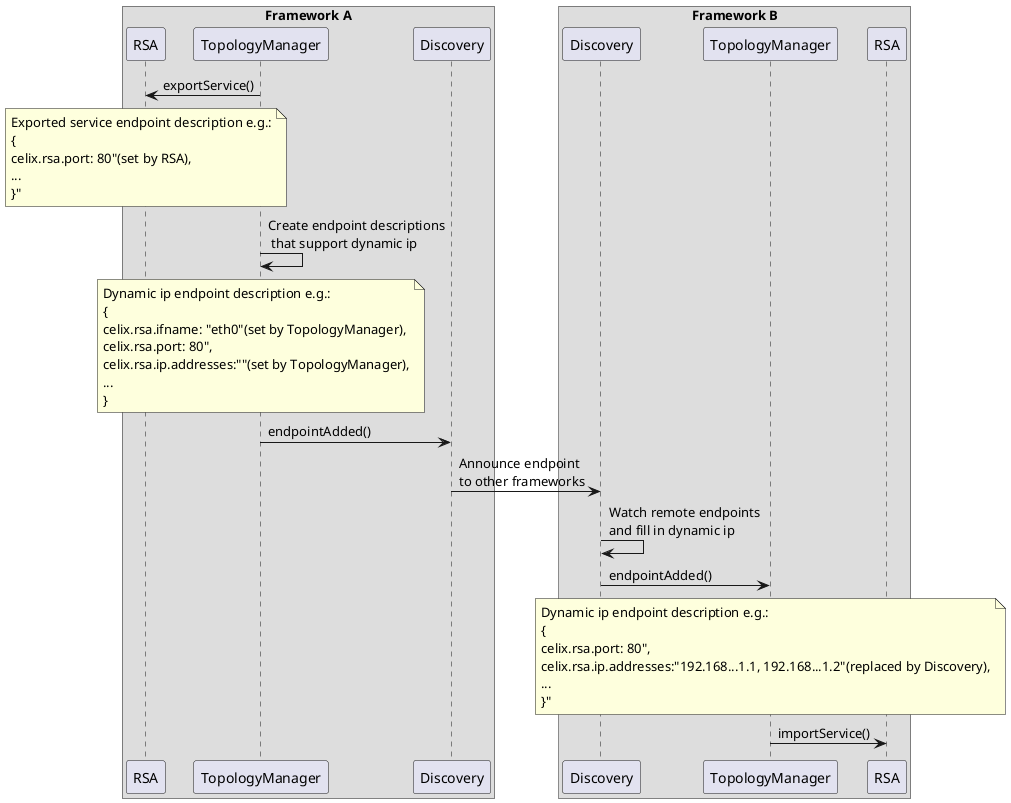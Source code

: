 Licensed to the Apache Software Foundation (ASF) under one or more
contributor license agreements.  See the NOTICE file distributed with
this work for additional information regarding copyright ownership.
The ASF licenses this file to You under the Apache License, Version 2.0
(the "License"); you may not use this file except in compliance with
the License.  You may obtain a copy of the License at

    http://www.apache.org/licenses/LICENSE-2.0

Unless required by applicable law or agreed to in writing, software
distributed under the License is distributed on an "AS IS" BASIS,
WITHOUT WARRANTIES OR CONDITIONS OF ANY KIND, either express or implied.
See the License for the specific language governing permissions and
limitations under the License.

@startuml
'https://plantuml.com/sequence-diagram

Box "Framework A"
participant "RSA" as RSA_A
participant "TopologyManager" as TM_A
participant "Discovery" as Discovery_A
end Box

Box "Framework B"
participant "Discovery" as Discovery_B
participant "TopologyManager" as TM_B
participant "RSA" as RSA_B
end Box

TM_A -> RSA_A: exportService()
note over RSA_A: Exported service endpoint description e.g.:\n{\ncelix.rsa.port: 80"(set by RSA),\n...\n}"
TM_A -> TM_A: Create endpoint descriptions\n that support dynamic ip
note over TM_A: Dynamic ip endpoint description e.g.:\n{\ncelix.rsa.ifname: "eth0"(set by TopologyManager),\ncelix.rsa.port: 80",\ncelix.rsa.ip.addresses:""(set by TopologyManager),\n...\n}
TM_A -> Discovery_A: endpointAdded()

Discovery_A -> Discovery_B: Announce endpoint \nto other frameworks

Discovery_B -> Discovery_B: Watch remote endpoints \nand fill in dynamic ip
Discovery_B -> TM_B: endpointAdded()
note over TM_B: Dynamic ip endpoint description e.g.:\n{\ncelix.rsa.port: 80",\ncelix.rsa.ip.addresses:"192.168...1.1, 192.168...1.2"(replaced by Discovery),\n...\n}"
TM_B -> RSA_B: importService()
@enduml